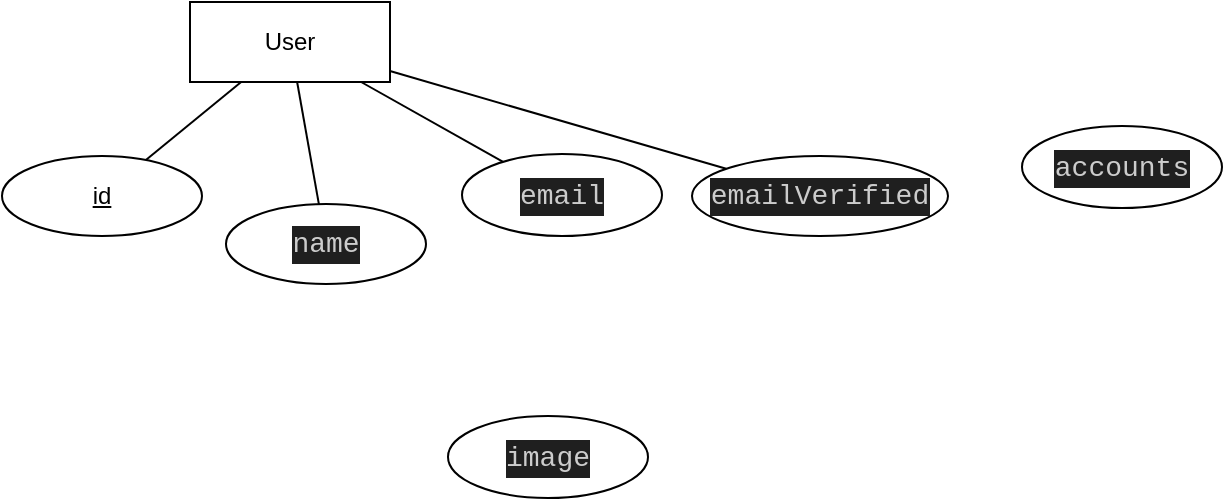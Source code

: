 <mxfile version="21.7.5" type="device">
  <diagram id="R2lEEEUBdFMjLlhIrx00" name="Page-1">
    <mxGraphModel dx="1050" dy="621" grid="0" gridSize="10" guides="1" tooltips="1" connect="1" arrows="1" fold="1" page="1" pageScale="1" pageWidth="850" pageHeight="1100" math="0" shadow="0" extFonts="Permanent Marker^https://fonts.googleapis.com/css?family=Permanent+Marker">
      <root>
        <mxCell id="0" />
        <mxCell id="1" parent="0" />
        <mxCell id="uudzqY0nTRPDU9O77ahI-5" style="rounded=0;orthogonalLoop=1;jettySize=auto;html=1;endArrow=none;endFill=0;" parent="1" source="uudzqY0nTRPDU9O77ahI-2" target="uudzqY0nTRPDU9O77ahI-3" edge="1">
          <mxGeometry relative="1" as="geometry" />
        </mxCell>
        <mxCell id="uudzqY0nTRPDU9O77ahI-8" style="edgeStyle=none;shape=connector;rounded=0;orthogonalLoop=1;jettySize=auto;html=1;labelBackgroundColor=default;strokeColor=default;fontFamily=Helvetica;fontSize=11;fontColor=default;endArrow=none;endFill=0;" parent="1" source="uudzqY0nTRPDU9O77ahI-2" target="uudzqY0nTRPDU9O77ahI-9" edge="1">
          <mxGeometry relative="1" as="geometry">
            <mxPoint x="268.081" y="150.146" as="targetPoint" />
          </mxGeometry>
        </mxCell>
        <mxCell id="uudzqY0nTRPDU9O77ahI-12" style="edgeStyle=none;shape=connector;rounded=0;orthogonalLoop=1;jettySize=auto;html=1;labelBackgroundColor=default;strokeColor=default;fontFamily=Helvetica;fontSize=11;fontColor=default;endArrow=none;endFill=0;" parent="1" source="uudzqY0nTRPDU9O77ahI-2" target="uudzqY0nTRPDU9O77ahI-11" edge="1">
          <mxGeometry relative="1" as="geometry" />
        </mxCell>
        <mxCell id="uudzqY0nTRPDU9O77ahI-14" style="edgeStyle=none;shape=connector;rounded=0;orthogonalLoop=1;jettySize=auto;html=1;labelBackgroundColor=default;strokeColor=default;fontFamily=Helvetica;fontSize=11;fontColor=default;endArrow=none;endFill=0;" parent="1" source="uudzqY0nTRPDU9O77ahI-2" target="uudzqY0nTRPDU9O77ahI-13" edge="1">
          <mxGeometry relative="1" as="geometry" />
        </mxCell>
        <mxCell id="uudzqY0nTRPDU9O77ahI-2" value="User" style="whiteSpace=wrap;html=1;align=center;" parent="1" vertex="1">
          <mxGeometry x="130" y="75" width="100" height="40" as="geometry" />
        </mxCell>
        <mxCell id="uudzqY0nTRPDU9O77ahI-3" value="id" style="ellipse;whiteSpace=wrap;html=1;align=center;fontStyle=4;" parent="1" vertex="1">
          <mxGeometry x="36" y="152" width="100" height="40" as="geometry" />
        </mxCell>
        <mxCell id="uudzqY0nTRPDU9O77ahI-9" value="&lt;div style=&quot;color: rgb(204, 204, 204); background-color: rgb(31, 31, 31); font-family: Consolas, &amp;quot;Courier New&amp;quot;, monospace; font-size: 14px; line-height: 19px;&quot;&gt;name&lt;/div&gt;" style="ellipse;whiteSpace=wrap;html=1;align=center;fontFamily=Helvetica;fontSize=11;fontColor=default;" parent="1" vertex="1">
          <mxGeometry x="148" y="176" width="100" height="40" as="geometry" />
        </mxCell>
        <mxCell id="uudzqY0nTRPDU9O77ahI-11" value="&lt;div style=&quot;color: rgb(204, 204, 204); background-color: rgb(31, 31, 31); font-family: Consolas, &amp;quot;Courier New&amp;quot;, monospace; font-size: 14px; line-height: 19px;&quot;&gt;email&lt;/div&gt;" style="ellipse;whiteSpace=wrap;html=1;align=center;fontFamily=Helvetica;fontSize=11;fontColor=default;" parent="1" vertex="1">
          <mxGeometry x="266" y="151" width="100" height="41" as="geometry" />
        </mxCell>
        <mxCell id="uudzqY0nTRPDU9O77ahI-13" value="&lt;div style=&quot;color: rgb(204, 204, 204); background-color: rgb(31, 31, 31); font-family: Consolas, &amp;quot;Courier New&amp;quot;, monospace; font-size: 14px; line-height: 19px;&quot;&gt;emailVerified&lt;/div&gt;" style="ellipse;whiteSpace=wrap;html=1;align=center;fontFamily=Helvetica;fontSize=11;fontColor=default;" parent="1" vertex="1">
          <mxGeometry x="381" y="152" width="128" height="40" as="geometry" />
        </mxCell>
        <mxCell id="uudzqY0nTRPDU9O77ahI-17" value="&lt;div style=&quot;color: rgb(204, 204, 204); background-color: rgb(31, 31, 31); font-family: Consolas, &amp;quot;Courier New&amp;quot;, monospace; font-size: 14px; line-height: 19px;&quot;&gt;&lt;div style=&quot;line-height: 19px;&quot;&gt;image&lt;/div&gt;&lt;/div&gt;" style="ellipse;whiteSpace=wrap;html=1;align=center;fontFamily=Helvetica;fontSize=11;fontColor=default;" parent="1" vertex="1">
          <mxGeometry x="259" y="282" width="100" height="41" as="geometry" />
        </mxCell>
        <mxCell id="uudzqY0nTRPDU9O77ahI-18" value="&lt;div style=&quot;color: rgb(204, 204, 204); background-color: rgb(31, 31, 31); font-family: Consolas, &amp;quot;Courier New&amp;quot;, monospace; font-size: 14px; line-height: 19px;&quot;&gt;&lt;div style=&quot;line-height: 19px;&quot;&gt;&lt;div style=&quot;line-height: 19px;&quot;&gt;accounts&lt;/div&gt;&lt;/div&gt;&lt;/div&gt;" style="ellipse;whiteSpace=wrap;html=1;align=center;fontFamily=Helvetica;fontSize=11;fontColor=default;" parent="1" vertex="1">
          <mxGeometry x="546" y="137" width="100" height="41" as="geometry" />
        </mxCell>
      </root>
    </mxGraphModel>
  </diagram>
</mxfile>
